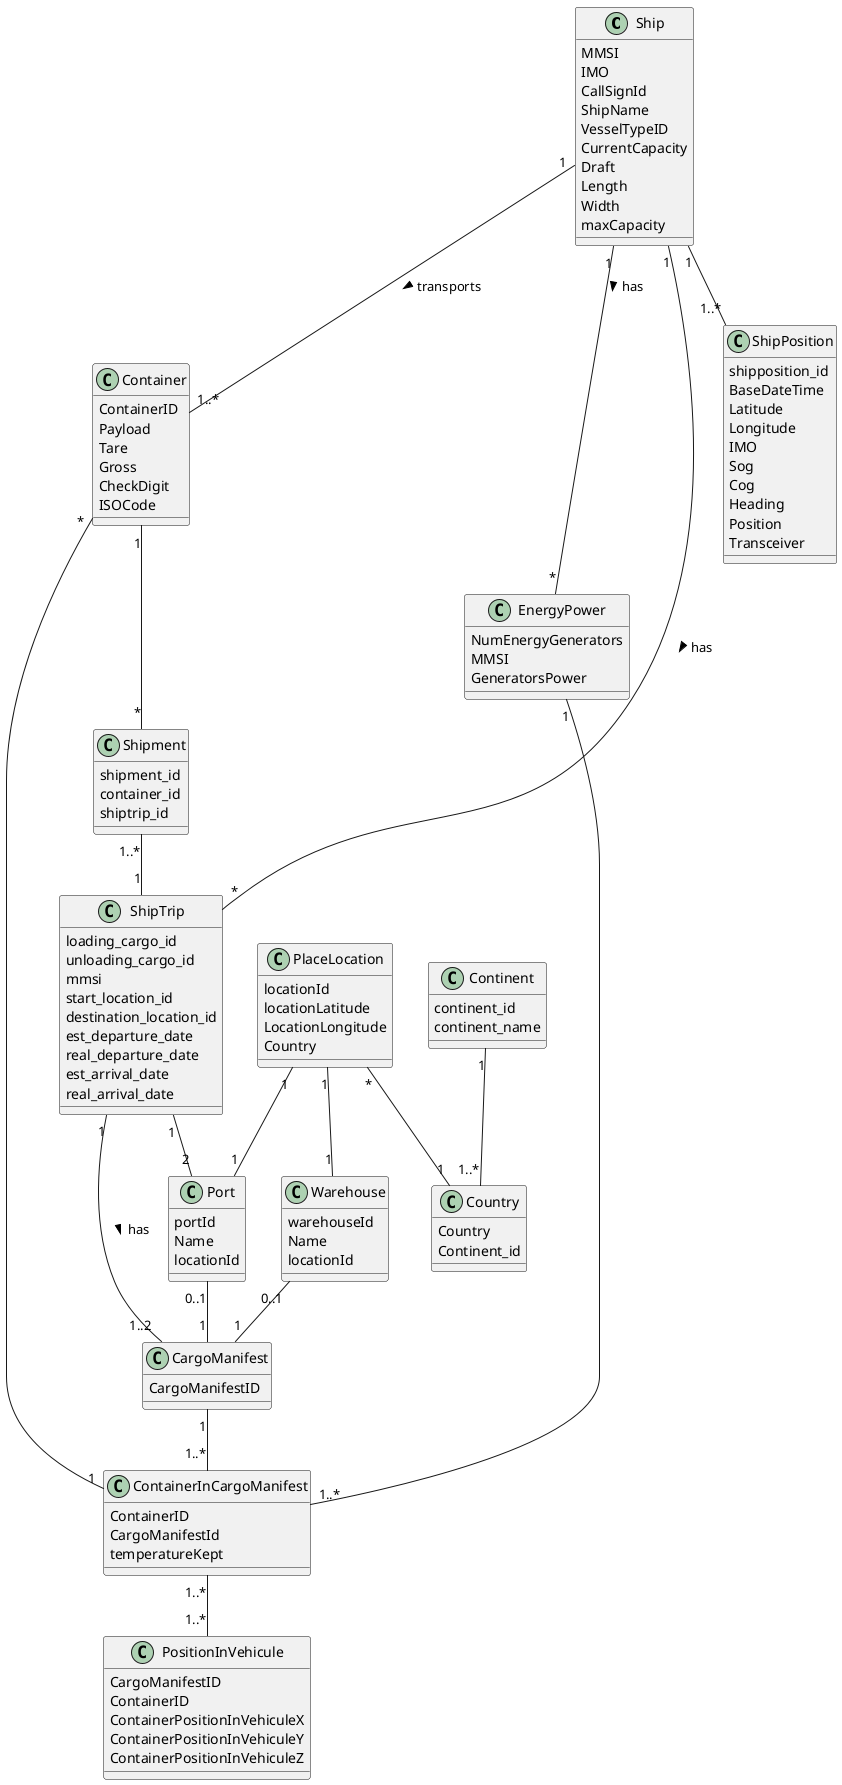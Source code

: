 @startuml
'https://plantuml.com/class-diagram

/'class Company{

}'/


class Ship{
    MMSI
    IMO
    CallSignId
    ShipName
    VesselTypeID
    CurrentCapacity
    Draft
    Length
    Width
    maxCapacity
}

class ShipTrip{
    loading_cargo_id
    unloading_cargo_id
    mmsi
    start_location_id
    destination_location_id
    est_departure_date
    real_departure_date
    est_arrival_date
    real_arrival_date
}
class Shipment{
    shipment_id
    container_id
    shiptrip_id
}



class ShipPosition{
    shipposition_id
    BaseDateTime
    Latitude
    Longitude
    IMO
    Sog
    Cog
    Heading
    Position
    Transceiver
}

class Container{
    ContainerID
    Payload
    Tare
    Gross
    CheckDigit
    ISOCode
    /'locationId'/
}


class EnergyPower{
    NumEnergyGenerators
    MMSI
    GeneratorsPower
}
/'refrigeration state is ambigous'/

/'manifest type(loading, unloading) changes its values'/
class CargoManifest{
    CargoManifestID
}

class PositionInVehicule{
    CargoManifestID
    ContainerID
    ContainerPositionInVehiculeX
    ContainerPositionInVehiculeY
    ContainerPositionInVehiculeZ
}

class Port {
    portId
    Name
    locationId
}

class Warehouse {
    warehouseId
    Name
   locationId
}

class Country{
    Country
    Continent_id
}

class Continent{
    continent_id
    continent_name
}

class PlaceLocation{
    locationId
    locationLatitude
    LocationLongitude
    Country
}

class ContainerInCargoManifest{
    ContainerID
    CargoManifestId
    temperatureKept
}


/'class Truck{
    truckID
}

class Transports{
    truckId FK
    warehouseId FK
}'/




Ship "1" -- "1..*" Container : transports >
Ship "1" -- "1..*" ShipPosition
ShipTrip "1" -- "1..2" CargoManifest : has >
ShipTrip "1" -- "2" Port

Ship "1" -- "*" ShipTrip : has >
CargoManifest "1" -- "1..*" ContainerInCargoManifest
Container "*" -- "1" ContainerInCargoManifest
/'Truck "1" -- "1..*" CargoManifest'/
/'
Truck "*" -- "1" Container
'/
Port "0..1" -- "1" CargoManifest
Warehouse "0..1" -- "1" CargoManifest
PlaceLocation "*" -- "1" Country
Continent "1" -- "1..*" Country
PlaceLocation "1" -- "1" Port
PlaceLocation "1" -- "1" Warehouse

/'Relacoes N para N, falta relacao'/
/'
Truck "1..*" -- "1..*" Warehouse
'/
Ship "1" -- "*" EnergyPower : has >
ContainerInCargoManifest "1..*" -- "1..*" PositionInVehicule
EnergyPower "1" -- "1..*" ContainerInCargoManifest
Container "1" -- "*" Shipment
Shipment "1..*" -- "1" ShipTrip
@enduml
